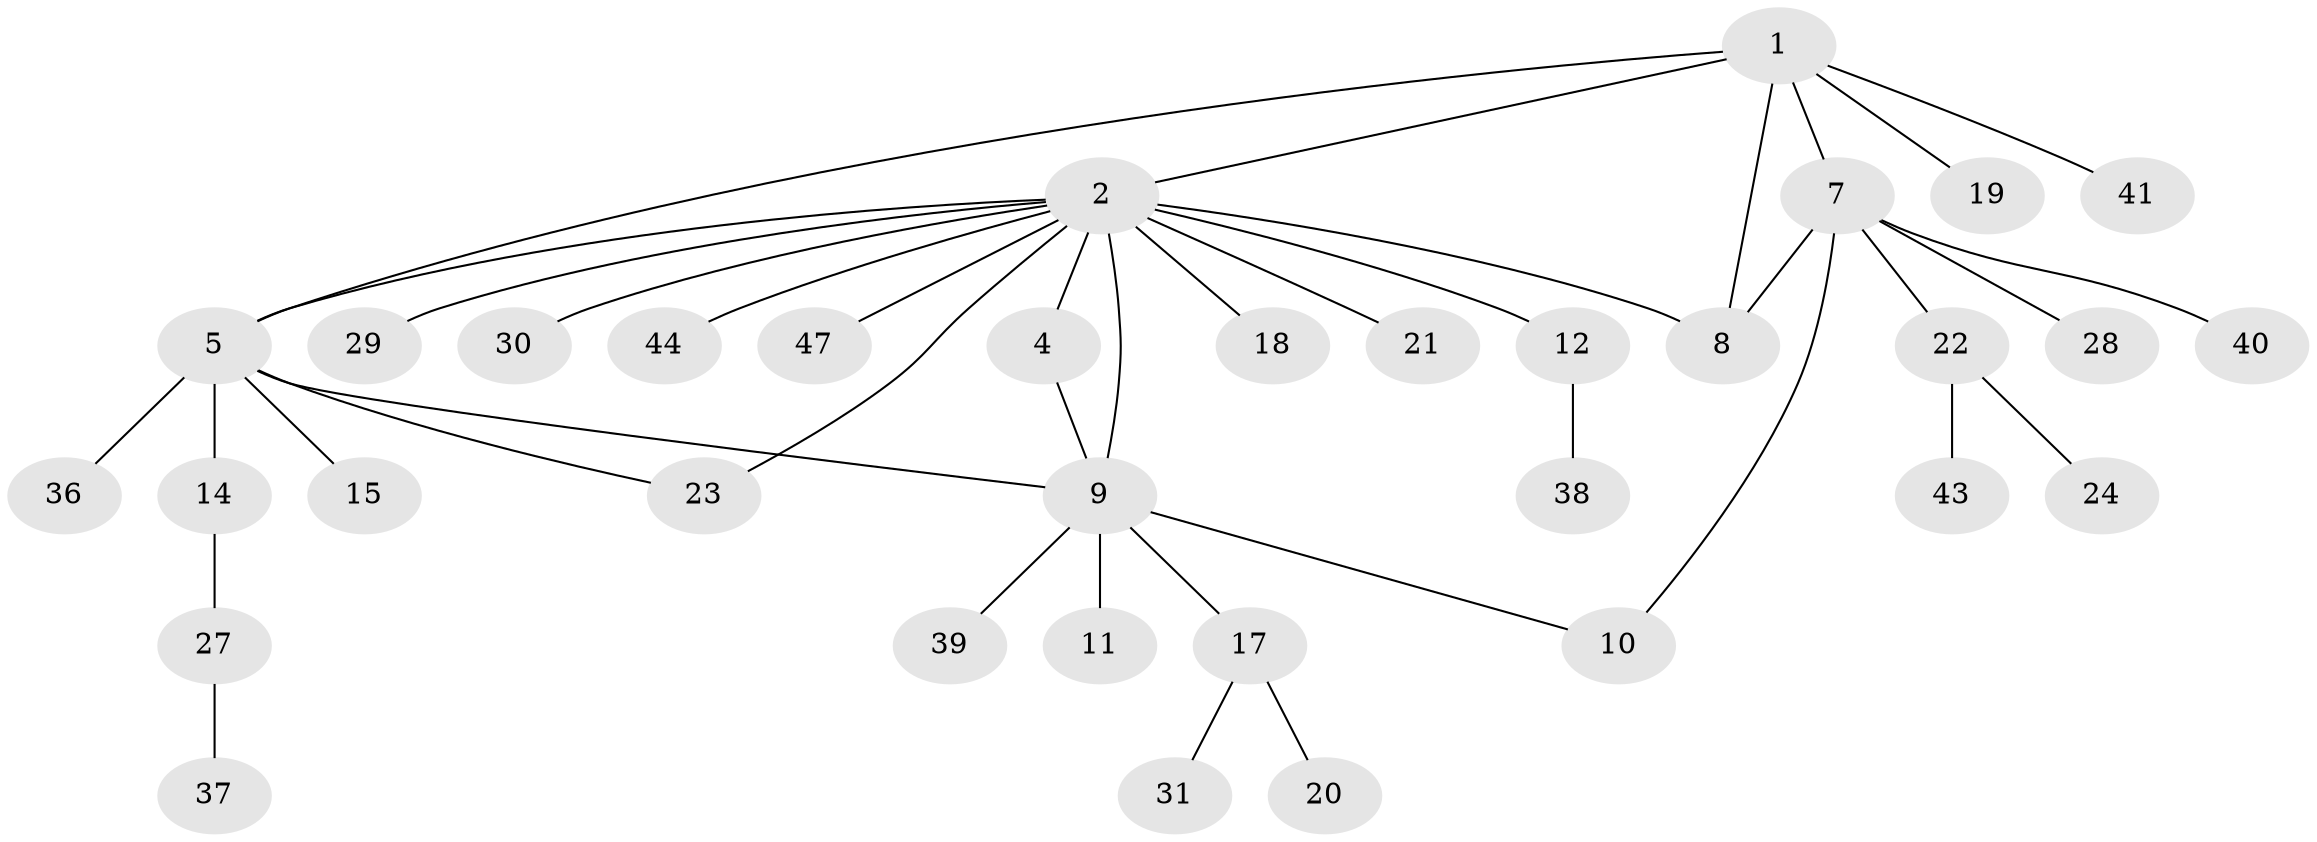 // original degree distribution, {5: 0.02127659574468085, 9: 0.02127659574468085, 7: 0.0425531914893617, 3: 0.1276595744680851, 8: 0.0425531914893617, 2: 0.1702127659574468, 1: 0.5531914893617021, 4: 0.02127659574468085}
// Generated by graph-tools (version 1.1) at 2025/42/03/06/25 10:42:15]
// undirected, 34 vertices, 40 edges
graph export_dot {
graph [start="1"]
  node [color=gray90,style=filled];
  1 [super="+6"];
  2 [super="+3"];
  4 [super="+32"];
  5 [super="+26"];
  7 [super="+16"];
  8;
  9 [super="+34"];
  10;
  11 [super="+13"];
  12;
  14 [super="+45"];
  15;
  17 [super="+42"];
  18;
  19;
  20;
  21;
  22 [super="+35"];
  23 [super="+25"];
  24;
  27 [super="+33"];
  28;
  29;
  30;
  31;
  36;
  37;
  38;
  39;
  40;
  41;
  43 [super="+46"];
  44;
  47;
  1 -- 2;
  1 -- 8;
  1 -- 19;
  1 -- 41;
  1 -- 5;
  1 -- 7;
  2 -- 9;
  2 -- 12;
  2 -- 18 [weight=2];
  2 -- 23;
  2 -- 29;
  2 -- 30;
  2 -- 47;
  2 -- 4;
  2 -- 5;
  2 -- 21;
  2 -- 8;
  2 -- 44;
  4 -- 9;
  5 -- 9;
  5 -- 14;
  5 -- 15;
  5 -- 23;
  5 -- 36;
  7 -- 8;
  7 -- 10;
  7 -- 22;
  7 -- 28;
  7 -- 40;
  9 -- 10;
  9 -- 11;
  9 -- 17;
  9 -- 39;
  12 -- 38;
  14 -- 27;
  17 -- 20;
  17 -- 31;
  22 -- 24;
  22 -- 43;
  27 -- 37;
}
